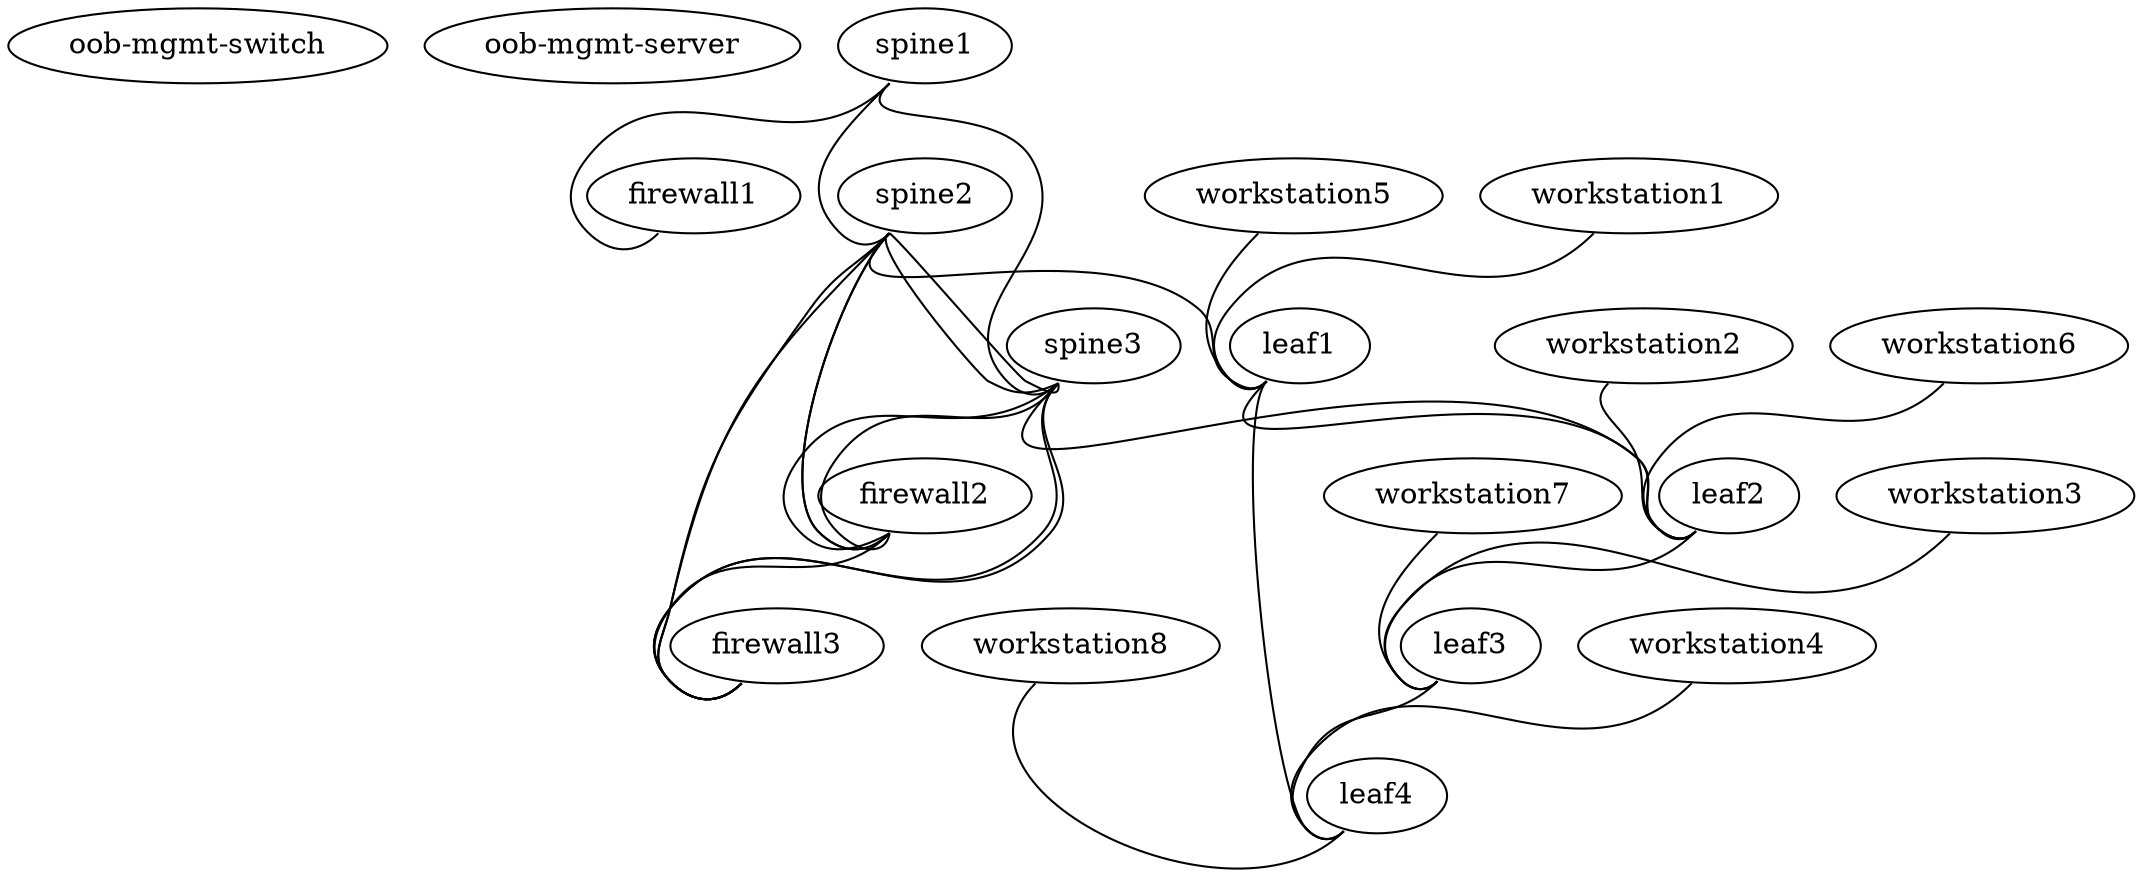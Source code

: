 graph demo {
 "oob-mgmt-switch" [function="oob-switch" config="./helper_scripts/oob_switch_config.sh" mgmt_ip="192.168.200.100"]
 "oob-mgmt-server" [function="oob-server" mgmt_ip="192.168.200.254/24"]

 "firewall1" [function="fake"]
 "firewall2" [function="fake"]
 "firewall3" [function="fake"]
 "workstation1" [function="fake"]
 "workstation2" [function="fake"]
 "workstation3" [function="fake"]
 "workstation4" [function="fake"]
 "workstation5" [function="fake"]
 "workstation6" [function="fake"]
 "workstation7" [function="fake"]
 "workstation8" [function="fake"]
 
 "spine1" [function="spine" config="./helper_scripts/extra_switch_config.sh" mgmt_ip="192.168.200.1"]
 "spine2" [function="spine" config="./helper_scripts/extra_switch_config.sh" mgmt_ip="192.168.200.2"]
 "spine3" [function="spine" config="./helper_scripts/extra_switch_config.sh" mgmt_ip="192.168.200.3"]
  
 "leaf1" [function="leaf" config="./helper_scripts/extra_switch_config.sh" mgmt_ip="192.168.200.10"]
 "leaf2" [function="leaf" config="./helper_scripts/extra_switch_config.sh" mgmt_ip="192.168.200.20"]
 "leaf3" [function="leaf" config="./helper_scripts/extra_switch_config.sh" mgmt_ip="192.168.200.30"]
 "leaf4" [function="leaf" config="./helper_scripts/extra_switch_config.sh" mgmt_ip="192.168.200.40"]

   "spine1":"swp52" -- "firewall1":"swp1"
   "spine1":"swp1" -- "spine2":"swp52"
   "spine1":"swp2" -- "spine3":"swp52"
   
   "spine2":"swp45" -- "firewall2":"swp2"
   "spine2":"swp46" -- "firewall2":"swp3"
   "spine2":"swp47" -- "firewall3":"swp5"
   "spine2":"swp48" -- "firewall3":"swp6"
      
   "spine3":"swp45" -- "firewall2":"swp6"
   "spine3":"swp46" -- "firewall2":"swp5"
   "spine3":"swp47" -- "firewall3":"swp3"
   "spine3":"swp48" -- "firewall3":"swp2"

   "firewall2":"swp4" -- "firewall3":"swp4"

   "spine2":"swp49" -- "spine3":"swp49"
   "spine2":"swp50" -- "spine3":"swp50"

   "spine2":"swp1" -- "leaf1":"swp52"
   "spine3":"swp1" -- "leaf2":"swp52"

   "leaf1":"swp50" -- "leaf2":"swp50"
   "leaf3":"swp50" -- "leaf4":"swp50"
   "leaf1":"swp49" -- "leaf4":"swp52"
   "leaf2":"swp49" -- "leaf3":"swp52"
   
   "workstation1":"swp1" -- "leaf1":"swp1"
   "workstation2":"swp1" -- "leaf2":"swp1"
   "workstation3":"swp1" -- "leaf3":"swp1"
   "workstation4":"swp1" -- "leaf4":"swp1"
   "workstation5":"swp1" -- "leaf1":"swp2"
   "workstation6":"swp1" -- "leaf2":"swp2"
   "workstation7":"swp1" -- "leaf3":"swp2"
   "workstation8":"swp1" -- "leaf4":"swp2"
}

